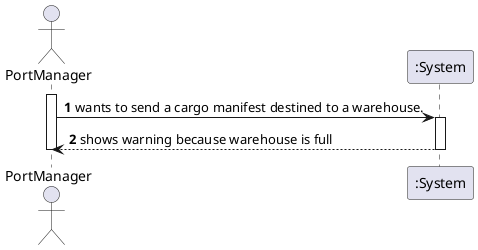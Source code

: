 @startuml
'https://plantuml.com/sequence-diagram

autonumber


actor "PortManager" as PM
participant ":System" as S
activate PM

PM -> S:  wants to send a cargo manifest destined to a warehouse.

activate S

S --> PM: shows warning because warehouse is full
deactivate S
deactivate PM
@enduml